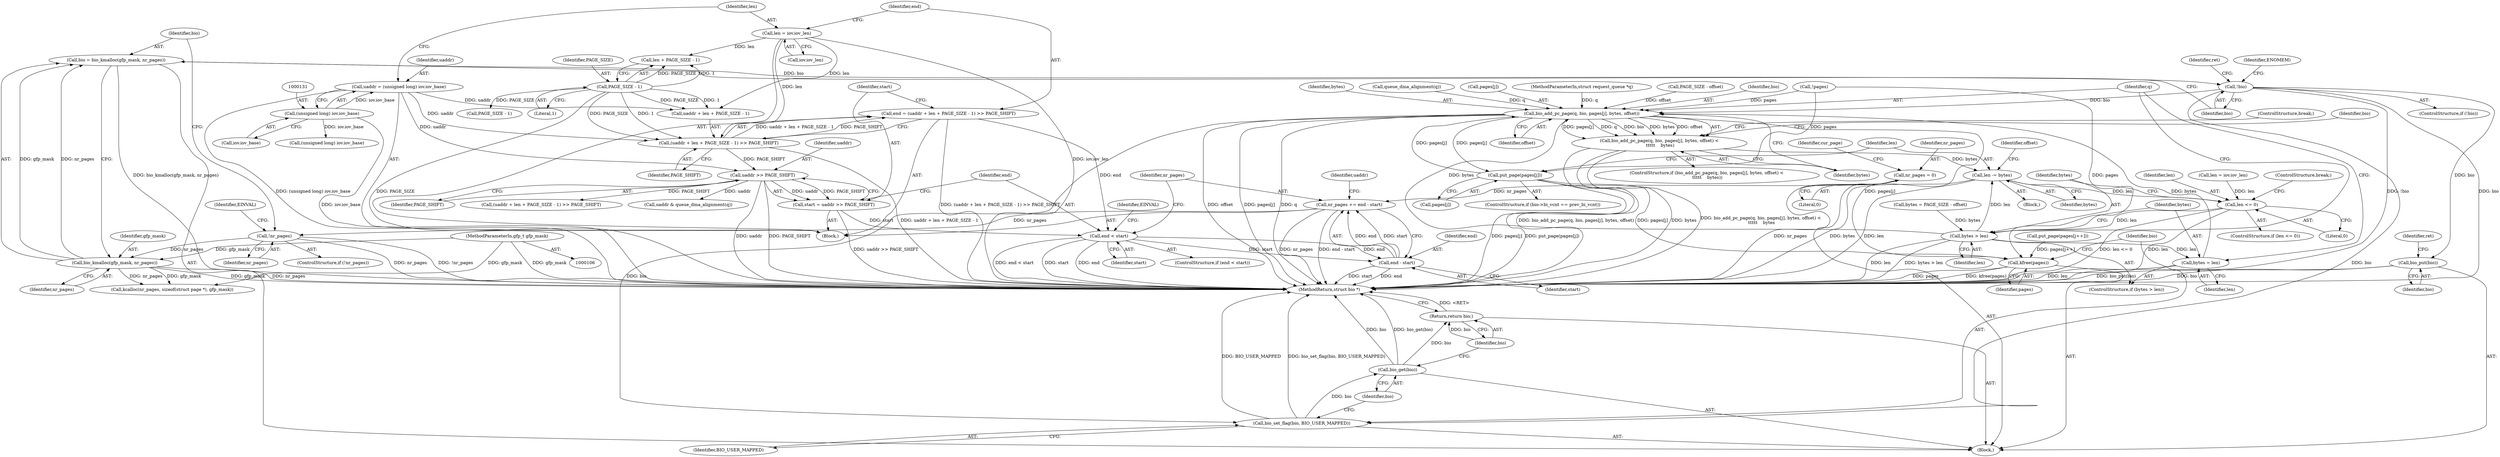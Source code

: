 digraph "0_linux_95d78c28b5a85bacbc29b8dba7c04babb9b0d467@API" {
"1000188" [label="(Call,bio = bio_kmalloc(gfp_mask, nr_pages))"];
"1000190" [label="(Call,bio_kmalloc(gfp_mask, nr_pages))"];
"1000109" [label="(MethodParameterIn,gfp_t gfp_mask)"];
"1000182" [label="(Call,!nr_pages)"];
"1000167" [label="(Call,nr_pages += end - start)"];
"1000169" [label="(Call,end - start)"];
"1000160" [label="(Call,end < start)"];
"1000142" [label="(Call,end = (uaddr + len + PAGE_SIZE - 1) >> PAGE_SHIFT)"];
"1000144" [label="(Call,(uaddr + len + PAGE_SIZE - 1) >> PAGE_SHIFT)"];
"1000128" [label="(Call,uaddr = (unsigned long) iov.iov_base)"];
"1000130" [label="(Call,(unsigned long) iov.iov_base)"];
"1000136" [label="(Call,len = iov.iov_len)"];
"1000149" [label="(Call,PAGE_SIZE - 1)"];
"1000154" [label="(Call,start = uaddr >> PAGE_SHIFT)"];
"1000156" [label="(Call,uaddr >> PAGE_SHIFT)"];
"1000113" [label="(Call,nr_pages = 0)"];
"1000194" [label="(Call,!bio)"];
"1000326" [label="(Call,bio_add_pc_page(q, bio, pages[j], bytes, offset))"];
"1000325" [label="(Call,bio_add_pc_page(q, bio, pages[j], bytes, offset) <\n \t\t\t\t\t    bytes)"];
"1000346" [label="(Call,len -= bytes)"];
"1000313" [label="(Call,len <= 0)"];
"1000318" [label="(Call,bytes > len)"];
"1000321" [label="(Call,bytes = len)"];
"1000342" [label="(Call,put_page(pages[j]))"];
"1000364" [label="(Call,kfree(pages))"];
"1000366" [label="(Call,bio_set_flag(bio, BIO_USER_MAPPED))"];
"1000369" [label="(Call,bio_get(bio))"];
"1000371" [label="(Return,return bio;)"];
"1000397" [label="(Call,bio_put(bio))"];
"1000359" [label="(Call,put_page(pages[j++]))"];
"1000137" [label="(Identifier,len)"];
"1000367" [label="(Identifier,bio)"];
"1000166" [label="(Identifier,EINVAL)"];
"1000335" [label="(ControlStructure,break;)"];
"1000187" [label="(Identifier,EINVAL)"];
"1000129" [label="(Identifier,uaddr)"];
"1000369" [label="(Call,bio_get(bio))"];
"1000183" [label="(Identifier,nr_pages)"];
"1000364" [label="(Call,kfree(pages))"];
"1000201" [label="(Identifier,ret)"];
"1000233" [label="(Call,(uaddr + len + PAGE_SIZE - 1) >> PAGE_SHIFT)"];
"1000301" [label="(Call,bytes = PAGE_SIZE - offset)"];
"1000332" [label="(Identifier,bytes)"];
"1000175" [label="(Call,queue_dma_alignment(q))"];
"1000371" [label="(Return,return bio;)"];
"1000312" [label="(ControlStructure,if (len <= 0))"];
"1000109" [label="(MethodParameterIn,gfp_t gfp_mask)"];
"1000132" [label="(Call,iov.iov_base)"];
"1000325" [label="(Call,bio_add_pc_page(q, bio, pages[j], bytes, offset) <\n \t\t\t\t\t    bytes)"];
"1000225" [label="(Call,len = iov.iov_len)"];
"1000188" [label="(Call,bio = bio_kmalloc(gfp_mask, nr_pages))"];
"1000322" [label="(Identifier,bytes)"];
"1000181" [label="(ControlStructure,if (!nr_pages))"];
"1000316" [label="(ControlStructure,break;)"];
"1000339" [label="(Identifier,bio)"];
"1000199" [label="(Identifier,ENOMEM)"];
"1000173" [label="(Call,uaddr & queue_dma_alignment(q))"];
"1000299" [label="(Block,)"];
"1000194" [label="(Call,!bio)"];
"1000336" [label="(ControlStructure,if (bio->bi_vcnt == prev_bi_vcnt))"];
"1000366" [label="(Call,bio_set_flag(bio, BIO_USER_MAPPED))"];
"1000329" [label="(Call,pages[j])"];
"1000168" [label="(Identifier,nr_pages)"];
"1000324" [label="(ControlStructure,if (bio_add_pc_page(q, bio, pages[j], bytes, offset) <\n \t\t\t\t\t    bytes))"];
"1000152" [label="(Identifier,PAGE_SHIFT)"];
"1000115" [label="(Literal,0)"];
"1000212" [label="(Call,!pages)"];
"1000333" [label="(Identifier,offset)"];
"1000159" [label="(ControlStructure,if (end < start))"];
"1000191" [label="(Identifier,gfp_mask)"];
"1000120" [label="(Identifier,cur_page)"];
"1000162" [label="(Identifier,start)"];
"1000327" [label="(Identifier,q)"];
"1000138" [label="(Call,iov.iov_len)"];
"1000157" [label="(Identifier,uaddr)"];
"1000144" [label="(Call,(uaddr + len + PAGE_SIZE - 1) >> PAGE_SHIFT)"];
"1000189" [label="(Identifier,bio)"];
"1000107" [label="(MethodParameterIn,struct request_queue *q)"];
"1000323" [label="(Identifier,len)"];
"1000326" [label="(Call,bio_add_pc_page(q, bio, pages[j], bytes, offset))"];
"1000350" [label="(Identifier,offset)"];
"1000303" [label="(Call,PAGE_SIZE - offset)"];
"1000154" [label="(Call,start = uaddr >> PAGE_SHIFT)"];
"1000334" [label="(Identifier,bytes)"];
"1000151" [label="(Literal,1)"];
"1000169" [label="(Call,end - start)"];
"1000143" [label="(Identifier,end)"];
"1000190" [label="(Call,bio_kmalloc(gfp_mask, nr_pages))"];
"1000161" [label="(Identifier,end)"];
"1000114" [label="(Identifier,nr_pages)"];
"1000195" [label="(Identifier,bio)"];
"1000342" [label="(Call,put_page(pages[j]))"];
"1000343" [label="(Call,pages[j])"];
"1000155" [label="(Identifier,start)"];
"1000314" [label="(Identifier,len)"];
"1000142" [label="(Call,end = (uaddr + len + PAGE_SIZE - 1) >> PAGE_SHIFT)"];
"1000110" [label="(Block,)"];
"1000315" [label="(Literal,0)"];
"1000126" [label="(Block,)"];
"1000318" [label="(Call,bytes > len)"];
"1000170" [label="(Identifier,end)"];
"1000158" [label="(Identifier,PAGE_SHIFT)"];
"1000346" [label="(Call,len -= bytes)"];
"1000149" [label="(Call,PAGE_SIZE - 1)"];
"1000238" [label="(Call,PAGE_SIZE - 1)"];
"1000365" [label="(Identifier,pages)"];
"1000401" [label="(Identifier,ret)"];
"1000147" [label="(Call,len + PAGE_SIZE - 1)"];
"1000193" [label="(ControlStructure,if (!bio))"];
"1000347" [label="(Identifier,len)"];
"1000320" [label="(Identifier,len)"];
"1000192" [label="(Identifier,nr_pages)"];
"1000156" [label="(Call,uaddr >> PAGE_SHIFT)"];
"1000128" [label="(Call,uaddr = (unsigned long) iov.iov_base)"];
"1000348" [label="(Identifier,bytes)"];
"1000321" [label="(Call,bytes = len)"];
"1000372" [label="(Identifier,bio)"];
"1000150" [label="(Identifier,PAGE_SIZE)"];
"1000313" [label="(Call,len <= 0)"];
"1000368" [label="(Identifier,BIO_USER_MAPPED)"];
"1000182" [label="(Call,!nr_pages)"];
"1000174" [label="(Identifier,uaddr)"];
"1000219" [label="(Call,(unsigned long) iov.iov_base)"];
"1000145" [label="(Call,uaddr + len + PAGE_SIZE - 1)"];
"1000171" [label="(Identifier,start)"];
"1000397" [label="(Call,bio_put(bio))"];
"1000130" [label="(Call,(unsigned long) iov.iov_base)"];
"1000402" [label="(MethodReturn,struct bio *)"];
"1000328" [label="(Identifier,bio)"];
"1000370" [label="(Identifier,bio)"];
"1000206" [label="(Call,kcalloc(nr_pages, sizeof(struct page *), gfp_mask))"];
"1000319" [label="(Identifier,bytes)"];
"1000113" [label="(Call,nr_pages = 0)"];
"1000398" [label="(Identifier,bio)"];
"1000317" [label="(ControlStructure,if (bytes > len))"];
"1000160" [label="(Call,end < start)"];
"1000167" [label="(Call,nr_pages += end - start)"];
"1000136" [label="(Call,len = iov.iov_len)"];
"1000188" -> "1000110"  [label="AST: "];
"1000188" -> "1000190"  [label="CFG: "];
"1000189" -> "1000188"  [label="AST: "];
"1000190" -> "1000188"  [label="AST: "];
"1000195" -> "1000188"  [label="CFG: "];
"1000188" -> "1000402"  [label="DDG: bio_kmalloc(gfp_mask, nr_pages)"];
"1000190" -> "1000188"  [label="DDG: gfp_mask"];
"1000190" -> "1000188"  [label="DDG: nr_pages"];
"1000188" -> "1000194"  [label="DDG: bio"];
"1000190" -> "1000192"  [label="CFG: "];
"1000191" -> "1000190"  [label="AST: "];
"1000192" -> "1000190"  [label="AST: "];
"1000190" -> "1000402"  [label="DDG: gfp_mask"];
"1000190" -> "1000402"  [label="DDG: nr_pages"];
"1000109" -> "1000190"  [label="DDG: gfp_mask"];
"1000182" -> "1000190"  [label="DDG: nr_pages"];
"1000190" -> "1000206"  [label="DDG: nr_pages"];
"1000190" -> "1000206"  [label="DDG: gfp_mask"];
"1000109" -> "1000106"  [label="AST: "];
"1000109" -> "1000402"  [label="DDG: gfp_mask"];
"1000109" -> "1000206"  [label="DDG: gfp_mask"];
"1000182" -> "1000181"  [label="AST: "];
"1000182" -> "1000183"  [label="CFG: "];
"1000183" -> "1000182"  [label="AST: "];
"1000187" -> "1000182"  [label="CFG: "];
"1000189" -> "1000182"  [label="CFG: "];
"1000182" -> "1000402"  [label="DDG: !nr_pages"];
"1000182" -> "1000402"  [label="DDG: nr_pages"];
"1000167" -> "1000182"  [label="DDG: nr_pages"];
"1000167" -> "1000126"  [label="AST: "];
"1000167" -> "1000169"  [label="CFG: "];
"1000168" -> "1000167"  [label="AST: "];
"1000169" -> "1000167"  [label="AST: "];
"1000174" -> "1000167"  [label="CFG: "];
"1000167" -> "1000402"  [label="DDG: nr_pages"];
"1000167" -> "1000402"  [label="DDG: end - start"];
"1000169" -> "1000167"  [label="DDG: end"];
"1000169" -> "1000167"  [label="DDG: start"];
"1000113" -> "1000167"  [label="DDG: nr_pages"];
"1000169" -> "1000171"  [label="CFG: "];
"1000170" -> "1000169"  [label="AST: "];
"1000171" -> "1000169"  [label="AST: "];
"1000169" -> "1000402"  [label="DDG: start"];
"1000169" -> "1000402"  [label="DDG: end"];
"1000160" -> "1000169"  [label="DDG: end"];
"1000160" -> "1000169"  [label="DDG: start"];
"1000160" -> "1000159"  [label="AST: "];
"1000160" -> "1000162"  [label="CFG: "];
"1000161" -> "1000160"  [label="AST: "];
"1000162" -> "1000160"  [label="AST: "];
"1000166" -> "1000160"  [label="CFG: "];
"1000168" -> "1000160"  [label="CFG: "];
"1000160" -> "1000402"  [label="DDG: end < start"];
"1000160" -> "1000402"  [label="DDG: start"];
"1000160" -> "1000402"  [label="DDG: end"];
"1000142" -> "1000160"  [label="DDG: end"];
"1000154" -> "1000160"  [label="DDG: start"];
"1000142" -> "1000126"  [label="AST: "];
"1000142" -> "1000144"  [label="CFG: "];
"1000143" -> "1000142"  [label="AST: "];
"1000144" -> "1000142"  [label="AST: "];
"1000155" -> "1000142"  [label="CFG: "];
"1000142" -> "1000402"  [label="DDG: (uaddr + len + PAGE_SIZE - 1) >> PAGE_SHIFT"];
"1000144" -> "1000142"  [label="DDG: uaddr + len + PAGE_SIZE - 1"];
"1000144" -> "1000142"  [label="DDG: PAGE_SHIFT"];
"1000144" -> "1000152"  [label="CFG: "];
"1000145" -> "1000144"  [label="AST: "];
"1000152" -> "1000144"  [label="AST: "];
"1000144" -> "1000402"  [label="DDG: uaddr + len + PAGE_SIZE - 1"];
"1000128" -> "1000144"  [label="DDG: uaddr"];
"1000136" -> "1000144"  [label="DDG: len"];
"1000149" -> "1000144"  [label="DDG: PAGE_SIZE"];
"1000149" -> "1000144"  [label="DDG: 1"];
"1000144" -> "1000156"  [label="DDG: PAGE_SHIFT"];
"1000128" -> "1000126"  [label="AST: "];
"1000128" -> "1000130"  [label="CFG: "];
"1000129" -> "1000128"  [label="AST: "];
"1000130" -> "1000128"  [label="AST: "];
"1000137" -> "1000128"  [label="CFG: "];
"1000128" -> "1000402"  [label="DDG: (unsigned long) iov.iov_base"];
"1000130" -> "1000128"  [label="DDG: iov.iov_base"];
"1000128" -> "1000145"  [label="DDG: uaddr"];
"1000128" -> "1000156"  [label="DDG: uaddr"];
"1000130" -> "1000132"  [label="CFG: "];
"1000131" -> "1000130"  [label="AST: "];
"1000132" -> "1000130"  [label="AST: "];
"1000130" -> "1000402"  [label="DDG: iov.iov_base"];
"1000130" -> "1000219"  [label="DDG: iov.iov_base"];
"1000136" -> "1000126"  [label="AST: "];
"1000136" -> "1000138"  [label="CFG: "];
"1000137" -> "1000136"  [label="AST: "];
"1000138" -> "1000136"  [label="AST: "];
"1000143" -> "1000136"  [label="CFG: "];
"1000136" -> "1000402"  [label="DDG: iov.iov_len"];
"1000136" -> "1000145"  [label="DDG: len"];
"1000136" -> "1000147"  [label="DDG: len"];
"1000149" -> "1000147"  [label="AST: "];
"1000149" -> "1000151"  [label="CFG: "];
"1000150" -> "1000149"  [label="AST: "];
"1000151" -> "1000149"  [label="AST: "];
"1000147" -> "1000149"  [label="CFG: "];
"1000149" -> "1000402"  [label="DDG: PAGE_SIZE"];
"1000149" -> "1000145"  [label="DDG: PAGE_SIZE"];
"1000149" -> "1000145"  [label="DDG: 1"];
"1000149" -> "1000147"  [label="DDG: PAGE_SIZE"];
"1000149" -> "1000147"  [label="DDG: 1"];
"1000149" -> "1000238"  [label="DDG: PAGE_SIZE"];
"1000154" -> "1000126"  [label="AST: "];
"1000154" -> "1000156"  [label="CFG: "];
"1000155" -> "1000154"  [label="AST: "];
"1000156" -> "1000154"  [label="AST: "];
"1000161" -> "1000154"  [label="CFG: "];
"1000154" -> "1000402"  [label="DDG: uaddr >> PAGE_SHIFT"];
"1000156" -> "1000154"  [label="DDG: uaddr"];
"1000156" -> "1000154"  [label="DDG: PAGE_SHIFT"];
"1000156" -> "1000158"  [label="CFG: "];
"1000157" -> "1000156"  [label="AST: "];
"1000158" -> "1000156"  [label="AST: "];
"1000156" -> "1000402"  [label="DDG: uaddr"];
"1000156" -> "1000402"  [label="DDG: PAGE_SHIFT"];
"1000156" -> "1000173"  [label="DDG: uaddr"];
"1000156" -> "1000233"  [label="DDG: PAGE_SHIFT"];
"1000113" -> "1000110"  [label="AST: "];
"1000113" -> "1000115"  [label="CFG: "];
"1000114" -> "1000113"  [label="AST: "];
"1000115" -> "1000113"  [label="AST: "];
"1000120" -> "1000113"  [label="CFG: "];
"1000113" -> "1000402"  [label="DDG: nr_pages"];
"1000194" -> "1000193"  [label="AST: "];
"1000194" -> "1000195"  [label="CFG: "];
"1000195" -> "1000194"  [label="AST: "];
"1000199" -> "1000194"  [label="CFG: "];
"1000201" -> "1000194"  [label="CFG: "];
"1000194" -> "1000402"  [label="DDG: !bio"];
"1000194" -> "1000402"  [label="DDG: bio"];
"1000194" -> "1000326"  [label="DDG: bio"];
"1000194" -> "1000366"  [label="DDG: bio"];
"1000194" -> "1000397"  [label="DDG: bio"];
"1000326" -> "1000325"  [label="AST: "];
"1000326" -> "1000333"  [label="CFG: "];
"1000327" -> "1000326"  [label="AST: "];
"1000328" -> "1000326"  [label="AST: "];
"1000329" -> "1000326"  [label="AST: "];
"1000332" -> "1000326"  [label="AST: "];
"1000333" -> "1000326"  [label="AST: "];
"1000334" -> "1000326"  [label="CFG: "];
"1000326" -> "1000402"  [label="DDG: offset"];
"1000326" -> "1000402"  [label="DDG: pages[j]"];
"1000326" -> "1000402"  [label="DDG: q"];
"1000326" -> "1000325"  [label="DDG: pages[j]"];
"1000326" -> "1000325"  [label="DDG: q"];
"1000326" -> "1000325"  [label="DDG: bio"];
"1000326" -> "1000325"  [label="DDG: bytes"];
"1000326" -> "1000325"  [label="DDG: offset"];
"1000175" -> "1000326"  [label="DDG: q"];
"1000107" -> "1000326"  [label="DDG: q"];
"1000342" -> "1000326"  [label="DDG: pages[j]"];
"1000212" -> "1000326"  [label="DDG: pages"];
"1000318" -> "1000326"  [label="DDG: bytes"];
"1000321" -> "1000326"  [label="DDG: bytes"];
"1000303" -> "1000326"  [label="DDG: offset"];
"1000326" -> "1000342"  [label="DDG: pages[j]"];
"1000326" -> "1000364"  [label="DDG: pages[j]"];
"1000326" -> "1000366"  [label="DDG: bio"];
"1000325" -> "1000324"  [label="AST: "];
"1000325" -> "1000334"  [label="CFG: "];
"1000334" -> "1000325"  [label="AST: "];
"1000335" -> "1000325"  [label="CFG: "];
"1000339" -> "1000325"  [label="CFG: "];
"1000325" -> "1000402"  [label="DDG: bio_add_pc_page(q, bio, pages[j], bytes, offset)"];
"1000325" -> "1000402"  [label="DDG: bytes"];
"1000325" -> "1000402"  [label="DDG: bio_add_pc_page(q, bio, pages[j], bytes, offset) <\n \t\t\t\t\t    bytes"];
"1000325" -> "1000346"  [label="DDG: bytes"];
"1000346" -> "1000299"  [label="AST: "];
"1000346" -> "1000348"  [label="CFG: "];
"1000347" -> "1000346"  [label="AST: "];
"1000348" -> "1000346"  [label="AST: "];
"1000350" -> "1000346"  [label="CFG: "];
"1000346" -> "1000402"  [label="DDG: bytes"];
"1000346" -> "1000402"  [label="DDG: len"];
"1000346" -> "1000313"  [label="DDG: len"];
"1000318" -> "1000346"  [label="DDG: len"];
"1000313" -> "1000312"  [label="AST: "];
"1000313" -> "1000315"  [label="CFG: "];
"1000314" -> "1000313"  [label="AST: "];
"1000315" -> "1000313"  [label="AST: "];
"1000316" -> "1000313"  [label="CFG: "];
"1000319" -> "1000313"  [label="CFG: "];
"1000313" -> "1000402"  [label="DDG: len <= 0"];
"1000313" -> "1000402"  [label="DDG: len"];
"1000225" -> "1000313"  [label="DDG: len"];
"1000313" -> "1000318"  [label="DDG: len"];
"1000318" -> "1000317"  [label="AST: "];
"1000318" -> "1000320"  [label="CFG: "];
"1000319" -> "1000318"  [label="AST: "];
"1000320" -> "1000318"  [label="AST: "];
"1000322" -> "1000318"  [label="CFG: "];
"1000327" -> "1000318"  [label="CFG: "];
"1000318" -> "1000402"  [label="DDG: bytes > len"];
"1000318" -> "1000402"  [label="DDG: len"];
"1000301" -> "1000318"  [label="DDG: bytes"];
"1000318" -> "1000321"  [label="DDG: len"];
"1000321" -> "1000317"  [label="AST: "];
"1000321" -> "1000323"  [label="CFG: "];
"1000322" -> "1000321"  [label="AST: "];
"1000323" -> "1000321"  [label="AST: "];
"1000327" -> "1000321"  [label="CFG: "];
"1000321" -> "1000402"  [label="DDG: len"];
"1000342" -> "1000336"  [label="AST: "];
"1000342" -> "1000343"  [label="CFG: "];
"1000343" -> "1000342"  [label="AST: "];
"1000347" -> "1000342"  [label="CFG: "];
"1000342" -> "1000402"  [label="DDG: pages[j]"];
"1000342" -> "1000402"  [label="DDG: put_page(pages[j])"];
"1000212" -> "1000342"  [label="DDG: pages"];
"1000342" -> "1000364"  [label="DDG: pages[j]"];
"1000364" -> "1000110"  [label="AST: "];
"1000364" -> "1000365"  [label="CFG: "];
"1000365" -> "1000364"  [label="AST: "];
"1000367" -> "1000364"  [label="CFG: "];
"1000364" -> "1000402"  [label="DDG: pages"];
"1000364" -> "1000402"  [label="DDG: kfree(pages)"];
"1000359" -> "1000364"  [label="DDG: pages[j++]"];
"1000212" -> "1000364"  [label="DDG: pages"];
"1000366" -> "1000110"  [label="AST: "];
"1000366" -> "1000368"  [label="CFG: "];
"1000367" -> "1000366"  [label="AST: "];
"1000368" -> "1000366"  [label="AST: "];
"1000370" -> "1000366"  [label="CFG: "];
"1000366" -> "1000402"  [label="DDG: BIO_USER_MAPPED"];
"1000366" -> "1000402"  [label="DDG: bio_set_flag(bio, BIO_USER_MAPPED)"];
"1000366" -> "1000369"  [label="DDG: bio"];
"1000369" -> "1000110"  [label="AST: "];
"1000369" -> "1000370"  [label="CFG: "];
"1000370" -> "1000369"  [label="AST: "];
"1000372" -> "1000369"  [label="CFG: "];
"1000369" -> "1000402"  [label="DDG: bio_get(bio)"];
"1000369" -> "1000402"  [label="DDG: bio"];
"1000369" -> "1000371"  [label="DDG: bio"];
"1000371" -> "1000110"  [label="AST: "];
"1000371" -> "1000372"  [label="CFG: "];
"1000372" -> "1000371"  [label="AST: "];
"1000402" -> "1000371"  [label="CFG: "];
"1000371" -> "1000402"  [label="DDG: <RET>"];
"1000372" -> "1000371"  [label="DDG: bio"];
"1000397" -> "1000110"  [label="AST: "];
"1000397" -> "1000398"  [label="CFG: "];
"1000398" -> "1000397"  [label="AST: "];
"1000401" -> "1000397"  [label="CFG: "];
"1000397" -> "1000402"  [label="DDG: bio_put(bio)"];
"1000397" -> "1000402"  [label="DDG: bio"];
}
